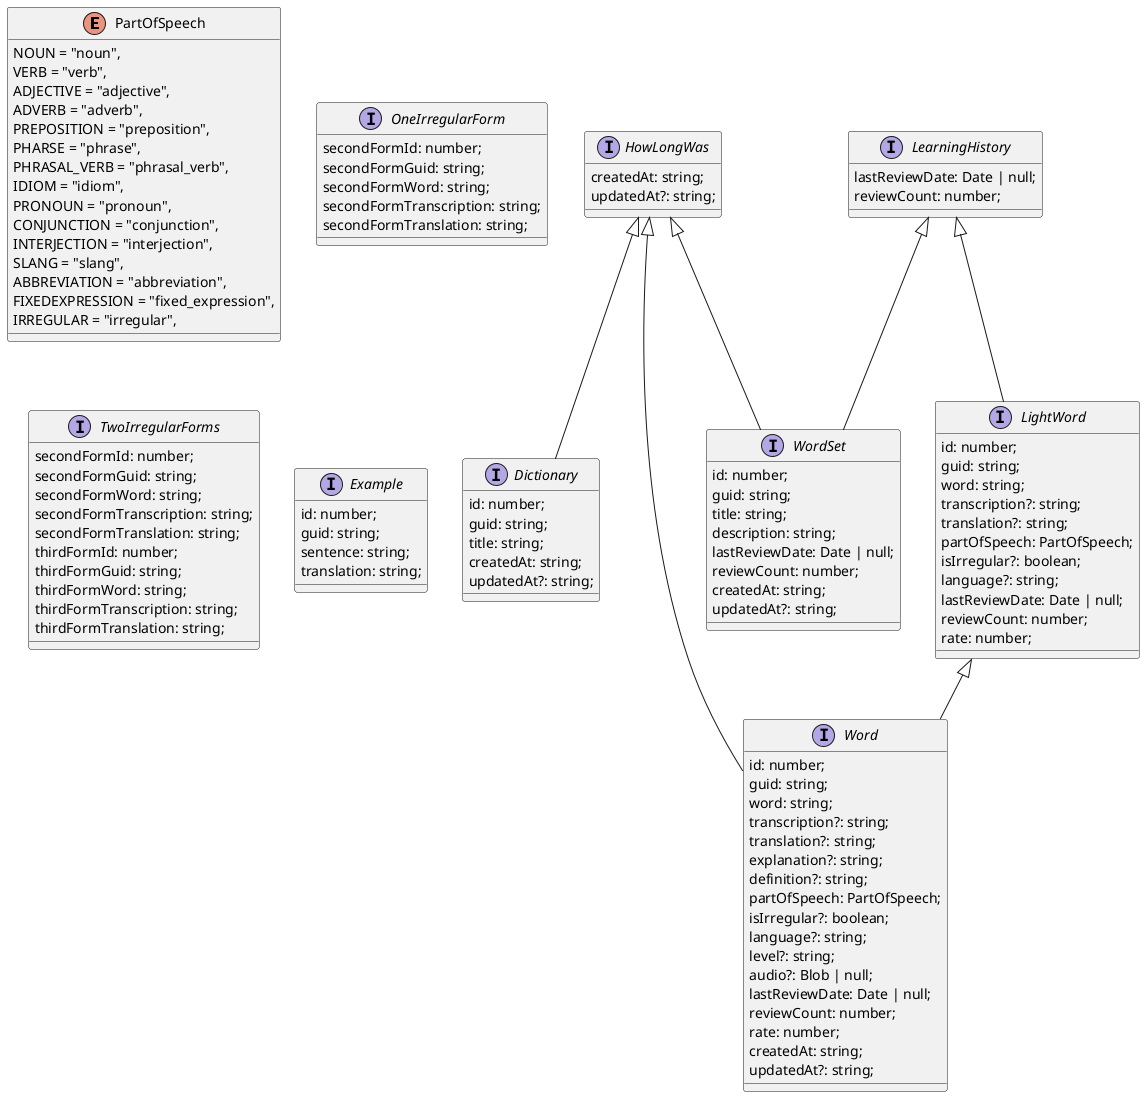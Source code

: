 @startuml entities
enum PartOfSpeech {
  NOUN = "noun",
  VERB = "verb",
  ADJECTIVE = "adjective",
  ADVERB = "adverb",
  PREPOSITION = "preposition",
  PHARSE = "phrase",
  PHRASAL_VERB = "phrasal_verb",
  IDIOM = "idiom",
  PRONOUN = "pronoun",
  CONJUNCTION = "conjunction",
  INTERJECTION = "interjection",
  SLANG = "slang",
  ABBREVIATION = "abbreviation",
  FIXEDEXPRESSION = "fixed_expression",
  IRREGULAR = "irregular",
}

interface Dictionary extends HowLongWas {
  id: number;
  guid: string;
  title: string;
  createdAt: string;
  updatedAt?: string;
}

interface OneIrregularForm {
  secondFormId: number;
  secondFormGuid: string;
  secondFormWord: string;
  secondFormTranscription: string;
  secondFormTranslation: string;
}

interface TwoIrregularForms {
  secondFormId: number;
  secondFormGuid: string;
  secondFormWord: string;
  secondFormTranscription: string;
  secondFormTranslation: string;
  thirdFormId: number;
  thirdFormGuid: string;
  thirdFormWord: string;
  thirdFormTranscription: string;
  thirdFormTranslation: string;
}

interface Example {
  id: number;
  guid: string;
  sentence: string;
  translation: string;
}

interface LearningHistory {
  lastReviewDate: Date | null;
  reviewCount: number;
}

interface HowLongWas {
  createdAt: string;
  updatedAt?: string;
}

interface LightWord extends LearningHistory {
  id: number;
  guid: string;
  word: string;
  transcription?: string;
  translation?: string;
  partOfSpeech: PartOfSpeech;
  isIrregular?: boolean;
  language?: string;
  lastReviewDate: Date | null;
  reviewCount: number;
  rate: number;
}

interface Word extends LightWord, HowLongWas {
  id: number;
  guid: string;
  word: string;
  transcription?: string;
  translation?: string;
  explanation?: string;
  definition?: string;
  partOfSpeech: PartOfSpeech;
  isIrregular?: boolean;
  language?: string;
  level?: string;
  audio?: Blob | null;
  lastReviewDate: Date | null;
  reviewCount: number;
  rate: number;
  createdAt: string;
  updatedAt?: string;
}

interface WordSet extends LearningHistory, HowLongWas {
  id: number;
  guid: string;
  title: string;
  description: string;
  lastReviewDate: Date | null;
  reviewCount: number;
  createdAt: string;
  updatedAt?: string;
}

@enduml